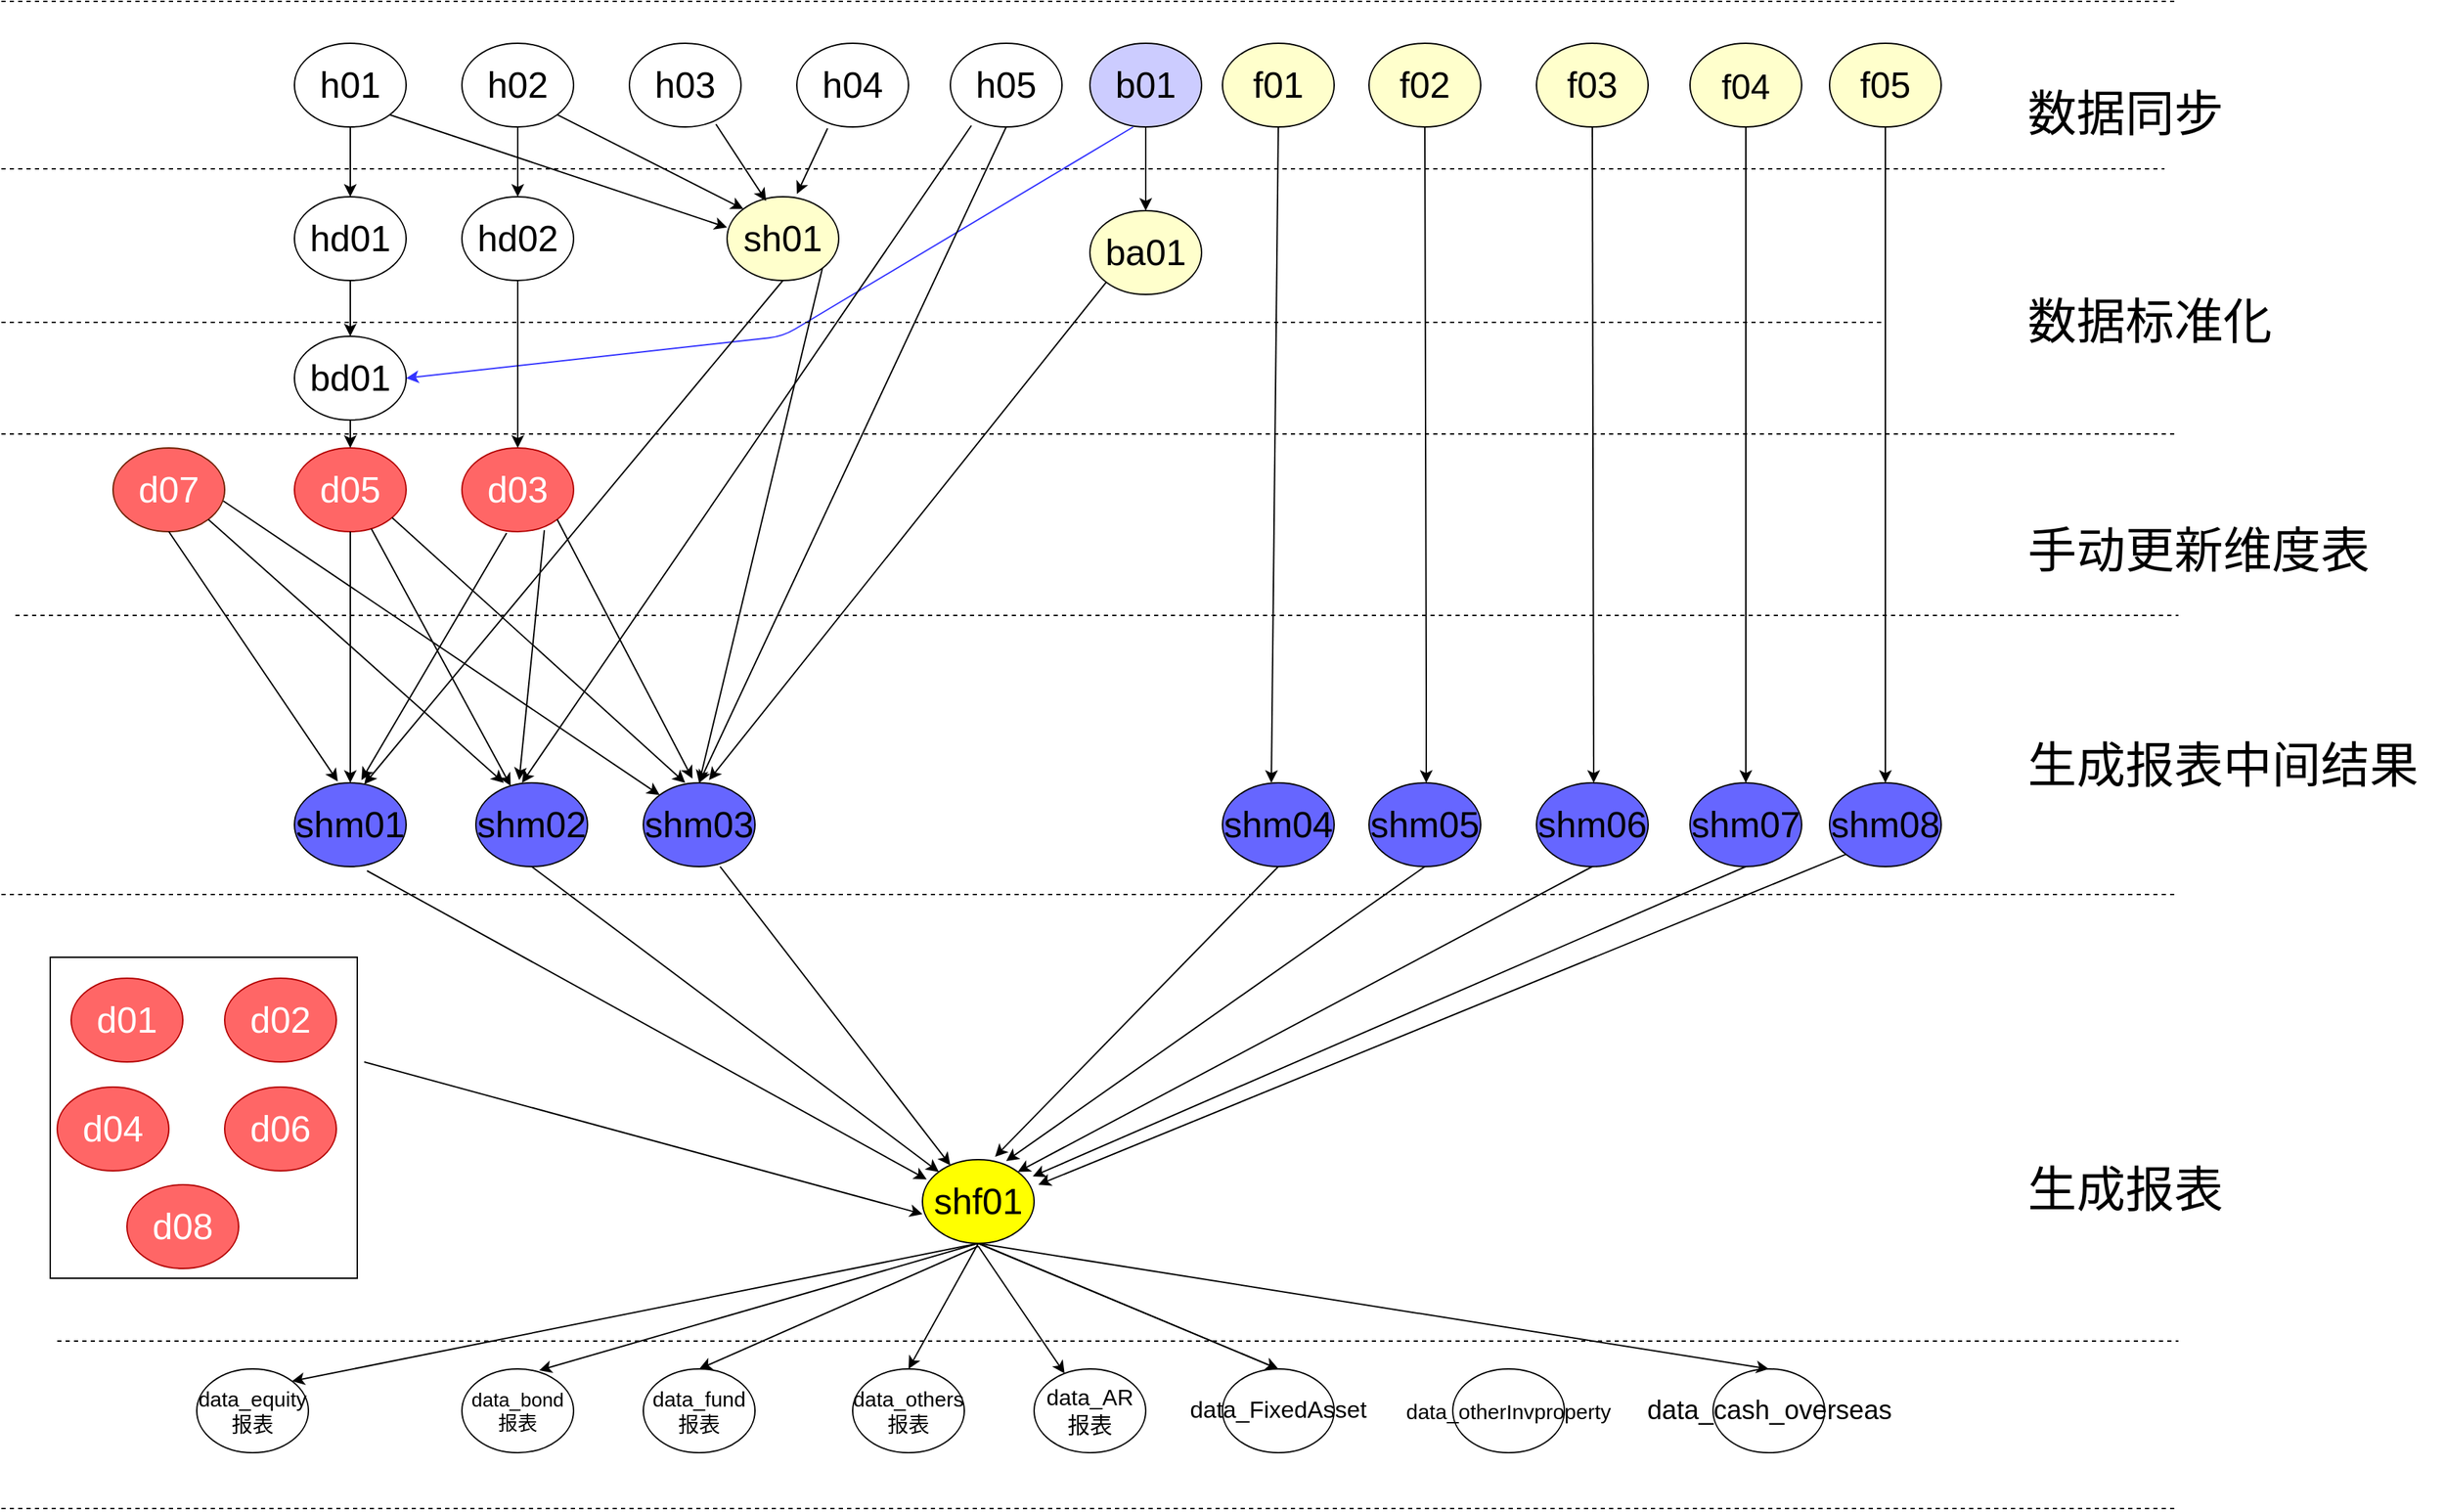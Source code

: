 <mxfile version="10.7.9" type="github"><diagram id="ga0EF6vtAQ1M35ck2pN2" name="Page-1"><mxGraphModel dx="2818" dy="1091" grid="1" gridSize="10" guides="1" tooltips="1" connect="1" arrows="1" fold="1" page="1" pageScale="1" pageWidth="827" pageHeight="1169" math="0" shadow="0"><root><mxCell id="0"/><mxCell id="1" parent="0"/><mxCell id="jZvK5o2I_GTkkqEvWpfr-1" value="" style="rounded=0;whiteSpace=wrap;html=1;strokeWidth=1;" vertex="1" parent="1"><mxGeometry x="-405" y="725" width="220" height="230" as="geometry"/></mxCell><mxCell id="jZvK5o2I_GTkkqEvWpfr-2" value="&lt;font style=&quot;font-size: 26px&quot;&gt;h04&lt;/font&gt;" style="ellipse;whiteSpace=wrap;html=1;" vertex="1" parent="1"><mxGeometry x="130" y="70" width="80" height="60" as="geometry"/></mxCell><mxCell id="jZvK5o2I_GTkkqEvWpfr-3" value="&lt;font style=&quot;font-size: 26px&quot;&gt;h01&lt;/font&gt;" style="ellipse;whiteSpace=wrap;html=1;strokeWidth=1;" vertex="1" parent="1"><mxGeometry x="-230" y="70" width="80" height="60" as="geometry"/></mxCell><mxCell id="jZvK5o2I_GTkkqEvWpfr-4" value="&lt;font style=&quot;font-size: 26px&quot;&gt;h02&lt;/font&gt;" style="ellipse;whiteSpace=wrap;html=1;strokeColor=#000000;strokeWidth=1;" vertex="1" parent="1"><mxGeometry x="-110" y="70" width="80" height="60" as="geometry"/></mxCell><mxCell id="jZvK5o2I_GTkkqEvWpfr-5" value="&lt;font style=&quot;font-size: 26px&quot;&gt;h03&lt;/font&gt;" style="ellipse;whiteSpace=wrap;html=1;" vertex="1" parent="1"><mxGeometry x="10" y="70" width="80" height="60" as="geometry"/></mxCell><mxCell id="jZvK5o2I_GTkkqEvWpfr-6" value="&lt;font style=&quot;font-size: 25px&quot;&gt;f04&lt;/font&gt;" style="ellipse;whiteSpace=wrap;html=1;fillColor=#FFFFCC;" vertex="1" parent="1"><mxGeometry x="770" y="70" width="80" height="60" as="geometry"/></mxCell><mxCell id="jZvK5o2I_GTkkqEvWpfr-7" value="&lt;font style=&quot;font-size: 26px&quot;&gt;f03&lt;/font&gt;" style="ellipse;whiteSpace=wrap;html=1;fillColor=#FFFFCC;" vertex="1" parent="1"><mxGeometry x="660" y="70" width="80" height="60" as="geometry"/></mxCell><mxCell id="jZvK5o2I_GTkkqEvWpfr-8" value="&lt;font style=&quot;font-size: 26px&quot;&gt;f02&lt;/font&gt;" style="ellipse;whiteSpace=wrap;html=1;fillColor=#FFFFCC;" vertex="1" parent="1"><mxGeometry x="540" y="70" width="80" height="60" as="geometry"/></mxCell><mxCell id="jZvK5o2I_GTkkqEvWpfr-9" value="&lt;font style=&quot;font-size: 26px&quot;&gt;f01&lt;/font&gt;" style="ellipse;whiteSpace=wrap;html=1;fillColor=#FFFFCC;" vertex="1" parent="1"><mxGeometry x="435" y="70" width="80" height="60" as="geometry"/></mxCell><mxCell id="jZvK5o2I_GTkkqEvWpfr-10" value="&lt;font style=&quot;font-size: 26px&quot;&gt;h05&lt;/font&gt;" style="ellipse;whiteSpace=wrap;html=1;" vertex="1" parent="1"><mxGeometry x="240" y="70" width="80" height="60" as="geometry"/></mxCell><mxCell id="jZvK5o2I_GTkkqEvWpfr-11" value="&lt;font style=&quot;font-size: 26px&quot;&gt;f05&lt;/font&gt;" style="ellipse;whiteSpace=wrap;html=1;fillColor=#FFFFCC;" vertex="1" parent="1"><mxGeometry x="870" y="70" width="80" height="60" as="geometry"/></mxCell><mxCell id="jZvK5o2I_GTkkqEvWpfr-12" value="&lt;font style=&quot;font-size: 26px&quot;&gt;hd01&lt;/font&gt;" style="ellipse;whiteSpace=wrap;html=1;" vertex="1" parent="1"><mxGeometry x="-230" y="180" width="80" height="60" as="geometry"/></mxCell><mxCell id="jZvK5o2I_GTkkqEvWpfr-13" value="&lt;font style=&quot;font-size: 26px&quot;&gt;hd02&lt;/font&gt;" style="ellipse;whiteSpace=wrap;html=1;" vertex="1" parent="1"><mxGeometry x="-110" y="180" width="80" height="60" as="geometry"/></mxCell><mxCell id="jZvK5o2I_GTkkqEvWpfr-14" value="&lt;font style=&quot;font-size: 26px&quot;&gt;b01&lt;/font&gt;" style="ellipse;whiteSpace=wrap;html=1;fillColor=#CCCCFF;" vertex="1" parent="1"><mxGeometry x="340" y="70" width="80" height="60" as="geometry"/></mxCell><mxCell id="jZvK5o2I_GTkkqEvWpfr-15" value="&lt;font style=&quot;font-size: 26px&quot;&gt;ba01&lt;/font&gt;" style="ellipse;whiteSpace=wrap;html=1;fillColor=#FFFFCC;" vertex="1" parent="1"><mxGeometry x="340" y="190" width="80" height="60" as="geometry"/></mxCell><mxCell id="jZvK5o2I_GTkkqEvWpfr-16" value="&lt;font style=&quot;font-size: 26px&quot;&gt;shm05&lt;/font&gt;" style="ellipse;whiteSpace=wrap;html=1;fillColor=#6666FF;" vertex="1" parent="1"><mxGeometry x="540" y="600" width="80" height="60" as="geometry"/></mxCell><mxCell id="jZvK5o2I_GTkkqEvWpfr-17" value="&lt;font style=&quot;font-size: 26px&quot;&gt;shm04&lt;/font&gt;" style="ellipse;whiteSpace=wrap;html=1;fillColor=#6666FF;" vertex="1" parent="1"><mxGeometry x="435" y="600" width="80" height="60" as="geometry"/></mxCell><mxCell id="jZvK5o2I_GTkkqEvWpfr-18" value="&lt;font style=&quot;font-size: 26px&quot;&gt;shm03&lt;/font&gt;" style="ellipse;whiteSpace=wrap;html=1;fillColor=#6666FF;" vertex="1" parent="1"><mxGeometry x="20" y="600" width="80" height="60" as="geometry"/></mxCell><mxCell id="jZvK5o2I_GTkkqEvWpfr-19" value="&lt;font style=&quot;font-size: 26px&quot;&gt;shm02&lt;/font&gt;" style="ellipse;whiteSpace=wrap;html=1;fillColor=#6666FF;" vertex="1" parent="1"><mxGeometry x="-100" y="600" width="80" height="60" as="geometry"/></mxCell><mxCell id="jZvK5o2I_GTkkqEvWpfr-20" value="&lt;font style=&quot;font-size: 26px&quot;&gt;shm01&lt;/font&gt;" style="ellipse;whiteSpace=wrap;html=1;fillColor=#6666FF;" vertex="1" parent="1"><mxGeometry x="-230" y="600" width="80" height="60" as="geometry"/></mxCell><mxCell id="jZvK5o2I_GTkkqEvWpfr-21" value="&lt;font style=&quot;font-size: 26px&quot;&gt;shm08&lt;/font&gt;" style="ellipse;whiteSpace=wrap;html=1;fillColor=#6666FF;" vertex="1" parent="1"><mxGeometry x="870" y="600" width="80" height="60" as="geometry"/></mxCell><mxCell id="jZvK5o2I_GTkkqEvWpfr-22" value="&lt;font style=&quot;font-size: 26px&quot;&gt;shm07&lt;/font&gt;" style="ellipse;whiteSpace=wrap;html=1;fillColor=#6666FF;" vertex="1" parent="1"><mxGeometry x="770" y="600" width="80" height="60" as="geometry"/></mxCell><mxCell id="jZvK5o2I_GTkkqEvWpfr-23" value="&lt;font style=&quot;font-size: 26px&quot;&gt;shm06&lt;/font&gt;" style="ellipse;whiteSpace=wrap;html=1;fillColor=#6666FF;" vertex="1" parent="1"><mxGeometry x="660" y="600" width="80" height="60" as="geometry"/></mxCell><mxCell id="jZvK5o2I_GTkkqEvWpfr-24" value="&lt;font style=&quot;font-size: 26px&quot;&gt;shf01&lt;/font&gt;" style="ellipse;whiteSpace=wrap;html=1;strokeColor=#000000;fillColor=#FFFF00;" vertex="1" parent="1"><mxGeometry x="220" y="870" width="80" height="60" as="geometry"/></mxCell><mxCell id="jZvK5o2I_GTkkqEvWpfr-25" value="" style="endArrow=classic;html=1;exitX=0.5;exitY=1;exitDx=0;exitDy=0;" edge="1" parent="1" source="jZvK5o2I_GTkkqEvWpfr-3" target="jZvK5o2I_GTkkqEvWpfr-12"><mxGeometry width="50" height="50" relative="1" as="geometry"><mxPoint x="-230" y="740" as="sourcePoint"/><mxPoint x="-180" y="690" as="targetPoint"/></mxGeometry></mxCell><mxCell id="jZvK5o2I_GTkkqEvWpfr-26" value="" style="endArrow=classic;html=1;exitX=0.5;exitY=1;exitDx=0;exitDy=0;entryX=0.5;entryY=0;entryDx=0;entryDy=0;" edge="1" parent="1" source="jZvK5o2I_GTkkqEvWpfr-4" target="jZvK5o2I_GTkkqEvWpfr-13"><mxGeometry width="50" height="50" relative="1" as="geometry"><mxPoint x="-20" y="220" as="sourcePoint"/><mxPoint x="30" y="170" as="targetPoint"/></mxGeometry></mxCell><mxCell id="jZvK5o2I_GTkkqEvWpfr-27" value="" style="endArrow=classic;html=1;exitX=0.65;exitY=1.05;exitDx=0;exitDy=0;exitPerimeter=0;entryX=0.038;entryY=0.236;entryDx=0;entryDy=0;entryPerimeter=0;" edge="1" parent="1" source="jZvK5o2I_GTkkqEvWpfr-20" target="jZvK5o2I_GTkkqEvWpfr-24"><mxGeometry width="50" height="50" relative="1" as="geometry"><mxPoint x="-230" y="740" as="sourcePoint"/><mxPoint x="-180" y="690" as="targetPoint"/></mxGeometry></mxCell><mxCell id="jZvK5o2I_GTkkqEvWpfr-28" value="" style="endArrow=classic;html=1;exitX=0.5;exitY=1;exitDx=0;exitDy=0;entryX=0;entryY=0;entryDx=0;entryDy=0;" edge="1" parent="1" source="jZvK5o2I_GTkkqEvWpfr-19" target="jZvK5o2I_GTkkqEvWpfr-24"><mxGeometry width="50" height="50" relative="1" as="geometry"><mxPoint x="-230" y="740" as="sourcePoint"/><mxPoint x="-180" y="690" as="targetPoint"/></mxGeometry></mxCell><mxCell id="jZvK5o2I_GTkkqEvWpfr-29" value="" style="endArrow=classic;html=1;" edge="1" parent="1" target="jZvK5o2I_GTkkqEvWpfr-24"><mxGeometry width="50" height="50" relative="1" as="geometry"><mxPoint x="75" y="660" as="sourcePoint"/><mxPoint x="-180" y="690" as="targetPoint"/></mxGeometry></mxCell><mxCell id="jZvK5o2I_GTkkqEvWpfr-30" value="&lt;font style=&quot;font-size: 26px&quot;&gt;d07&lt;/font&gt;" style="ellipse;whiteSpace=wrap;html=1;fillColor=#FF6666;strokeColor=#6D1F00;fontColor=#ffffff;" vertex="1" parent="1"><mxGeometry x="-360" y="360" width="80" height="60" as="geometry"/></mxCell><mxCell id="jZvK5o2I_GTkkqEvWpfr-31" value="&lt;font style=&quot;font-size: 26px&quot;&gt;sh01&lt;/font&gt;" style="ellipse;whiteSpace=wrap;html=1;fillColor=#FFFFCC;" vertex="1" parent="1"><mxGeometry x="80" y="180" width="80" height="60" as="geometry"/></mxCell><mxCell id="jZvK5o2I_GTkkqEvWpfr-32" value="&lt;font style=&quot;font-size: 26px&quot;&gt;bd01&lt;/font&gt;" style="ellipse;whiteSpace=wrap;html=1;" vertex="1" parent="1"><mxGeometry x="-230" y="280" width="80" height="60" as="geometry"/></mxCell><mxCell id="jZvK5o2I_GTkkqEvWpfr-33" value="&lt;font style=&quot;font-size: 26px&quot;&gt;d05&lt;/font&gt;" style="ellipse;whiteSpace=wrap;html=1;fillColor=#FF6666;strokeColor=#B20000;fontColor=#ffffff;" vertex="1" parent="1"><mxGeometry x="-230" y="360" width="80" height="60" as="geometry"/></mxCell><mxCell id="jZvK5o2I_GTkkqEvWpfr-34" value="" style="endArrow=classic;html=1;exitX=0.5;exitY=1;exitDx=0;exitDy=0;" edge="1" parent="1" source="jZvK5o2I_GTkkqEvWpfr-32" target="jZvK5o2I_GTkkqEvWpfr-33"><mxGeometry width="50" height="50" relative="1" as="geometry"><mxPoint x="-340" y="740" as="sourcePoint"/><mxPoint x="-290" y="690" as="targetPoint"/></mxGeometry></mxCell><mxCell id="jZvK5o2I_GTkkqEvWpfr-35" value="&lt;font style=&quot;font-size: 26px&quot;&gt;d03&lt;/font&gt;" style="ellipse;whiteSpace=wrap;html=1;fillColor=#FF6666;strokeColor=#B20000;fontColor=#ffffff;" vertex="1" parent="1"><mxGeometry x="-110" y="360" width="80" height="60" as="geometry"/></mxCell><mxCell id="jZvK5o2I_GTkkqEvWpfr-36" value="" style="endArrow=classic;html=1;exitX=0.5;exitY=1;exitDx=0;exitDy=0;entryX=0.388;entryY=-0.017;entryDx=0;entryDy=0;entryPerimeter=0;" edge="1" parent="1" source="jZvK5o2I_GTkkqEvWpfr-30" target="jZvK5o2I_GTkkqEvWpfr-20"><mxGeometry width="50" height="50" relative="1" as="geometry"><mxPoint x="-370" y="540" as="sourcePoint"/><mxPoint x="-200" y="590" as="targetPoint"/></mxGeometry></mxCell><mxCell id="jZvK5o2I_GTkkqEvWpfr-37" value="" style="endArrow=classic;html=1;exitX=1;exitY=1;exitDx=0;exitDy=0;entryX=0.25;entryY=0;entryDx=0;entryDy=0;entryPerimeter=0;" edge="1" parent="1" source="jZvK5o2I_GTkkqEvWpfr-30" target="jZvK5o2I_GTkkqEvWpfr-19"><mxGeometry width="50" height="50" relative="1" as="geometry"><mxPoint x="-240" y="490" as="sourcePoint"/><mxPoint x="-320" y="950" as="targetPoint"/></mxGeometry></mxCell><mxCell id="jZvK5o2I_GTkkqEvWpfr-38" value="" style="endArrow=classic;html=1;exitX=0.988;exitY=0.633;exitDx=0;exitDy=0;exitPerimeter=0;entryX=0;entryY=0;entryDx=0;entryDy=0;" edge="1" parent="1" source="jZvK5o2I_GTkkqEvWpfr-30" target="jZvK5o2I_GTkkqEvWpfr-18"><mxGeometry width="50" height="50" relative="1" as="geometry"><mxPoint x="-130" y="470" as="sourcePoint"/><mxPoint x="-320" y="950" as="targetPoint"/></mxGeometry></mxCell><mxCell id="jZvK5o2I_GTkkqEvWpfr-39" value="" style="endArrow=classic;html=1;exitX=0.5;exitY=1;exitDx=0;exitDy=0;entryX=0.5;entryY=0;entryDx=0;entryDy=0;" edge="1" parent="1" source="jZvK5o2I_GTkkqEvWpfr-33" target="jZvK5o2I_GTkkqEvWpfr-20"><mxGeometry width="50" height="50" relative="1" as="geometry"><mxPoint x="-230" y="550" as="sourcePoint"/><mxPoint x="-320" y="950" as="targetPoint"/></mxGeometry></mxCell><mxCell id="jZvK5o2I_GTkkqEvWpfr-40" value="" style="endArrow=classic;html=1;" edge="1" parent="1" source="jZvK5o2I_GTkkqEvWpfr-33" target="jZvK5o2I_GTkkqEvWpfr-19"><mxGeometry width="50" height="50" relative="1" as="geometry"><mxPoint x="-169" y="429" as="sourcePoint"/><mxPoint x="-320" y="950" as="targetPoint"/></mxGeometry></mxCell><mxCell id="jZvK5o2I_GTkkqEvWpfr-41" value="" style="endArrow=classic;html=1;entryX=0.375;entryY=0;entryDx=0;entryDy=0;entryPerimeter=0;exitX=0.875;exitY=0.833;exitDx=0;exitDy=0;exitPerimeter=0;" edge="1" parent="1" source="jZvK5o2I_GTkkqEvWpfr-33" target="jZvK5o2I_GTkkqEvWpfr-18"><mxGeometry width="50" height="50" relative="1" as="geometry"><mxPoint x="-150" y="390" as="sourcePoint"/><mxPoint x="-320" y="950" as="targetPoint"/></mxGeometry></mxCell><mxCell id="jZvK5o2I_GTkkqEvWpfr-42" value="" style="endArrow=classic;html=1;exitX=0.4;exitY=1.017;exitDx=0;exitDy=0;exitPerimeter=0;entryX=0.6;entryY=-0.033;entryDx=0;entryDy=0;entryPerimeter=0;" edge="1" parent="1" source="jZvK5o2I_GTkkqEvWpfr-35" target="jZvK5o2I_GTkkqEvWpfr-20"><mxGeometry width="50" height="50" relative="1" as="geometry"><mxPoint x="-370" y="1000" as="sourcePoint"/><mxPoint x="-320" y="950" as="targetPoint"/></mxGeometry></mxCell><mxCell id="jZvK5o2I_GTkkqEvWpfr-43" value="" style="endArrow=classic;html=1;exitX=0.738;exitY=0.983;exitDx=0;exitDy=0;exitPerimeter=0;entryX=0.388;entryY=-0.033;entryDx=0;entryDy=0;entryPerimeter=0;" edge="1" parent="1" source="jZvK5o2I_GTkkqEvWpfr-35" target="jZvK5o2I_GTkkqEvWpfr-19"><mxGeometry width="50" height="50" relative="1" as="geometry"><mxPoint x="-370" y="1000" as="sourcePoint"/><mxPoint x="-320" y="950" as="targetPoint"/></mxGeometry></mxCell><mxCell id="jZvK5o2I_GTkkqEvWpfr-44" value="" style="endArrow=classic;html=1;entryX=1;entryY=0.5;entryDx=0;entryDy=0;strokeColor=#3333FF;" edge="1" parent="1" target="jZvK5o2I_GTkkqEvWpfr-32"><mxGeometry width="50" height="50" relative="1" as="geometry"><mxPoint x="371" y="130" as="sourcePoint"/><mxPoint x="-130" y="480" as="targetPoint"/><Array as="points"><mxPoint x="120" y="280"/></Array></mxGeometry></mxCell><mxCell id="jZvK5o2I_GTkkqEvWpfr-45" value="&lt;font style=&quot;font-size: 26px&quot;&gt;d01&lt;/font&gt;" style="ellipse;whiteSpace=wrap;html=1;fillColor=#FF6666;strokeColor=#B20000;fontColor=#ffffff;" vertex="1" parent="1"><mxGeometry x="-390" y="740" width="80" height="60" as="geometry"/></mxCell><mxCell id="jZvK5o2I_GTkkqEvWpfr-46" value="&lt;font style=&quot;font-size: 26px&quot;&gt;d04&lt;/font&gt;" style="ellipse;whiteSpace=wrap;html=1;fillColor=#FF6666;strokeColor=#B20000;fontColor=#ffffff;" vertex="1" parent="1"><mxGeometry x="-400" y="818" width="80" height="60" as="geometry"/></mxCell><mxCell id="jZvK5o2I_GTkkqEvWpfr-47" value="&lt;font style=&quot;font-size: 26px&quot;&gt;d02&lt;/font&gt;" style="ellipse;whiteSpace=wrap;html=1;fillColor=#FF6666;strokeColor=#B20000;fontColor=#ffffff;" vertex="1" parent="1"><mxGeometry x="-280" y="740" width="80" height="60" as="geometry"/></mxCell><mxCell id="jZvK5o2I_GTkkqEvWpfr-48" value="&lt;font style=&quot;font-size: 26px&quot;&gt;d06&lt;/font&gt;" style="ellipse;whiteSpace=wrap;html=1;fillColor=#FF6666;strokeColor=#B20000;fontColor=#ffffff;" vertex="1" parent="1"><mxGeometry x="-280" y="818" width="80" height="60" as="geometry"/></mxCell><mxCell id="jZvK5o2I_GTkkqEvWpfr-49" value="&lt;font style=&quot;font-size: 26px&quot;&gt;d08&lt;/font&gt;" style="ellipse;whiteSpace=wrap;html=1;fillColor=#FF6666;strokeColor=#B20000;fontColor=#ffffff;" vertex="1" parent="1"><mxGeometry x="-350" y="888" width="80" height="60" as="geometry"/></mxCell><mxCell id="jZvK5o2I_GTkkqEvWpfr-50" value="&lt;font style=&quot;font-size: 15px&quot;&gt;data_equity报表&lt;/font&gt;" style="ellipse;whiteSpace=wrap;html=1;" vertex="1" parent="1"><mxGeometry x="-300" y="1020" width="80" height="60" as="geometry"/></mxCell><mxCell id="jZvK5o2I_GTkkqEvWpfr-51" value="&lt;font style=&quot;font-size: 14px&quot;&gt;data_bond报表&lt;/font&gt;" style="ellipse;whiteSpace=wrap;html=1;" vertex="1" parent="1"><mxGeometry x="-110" y="1020" width="80" height="60" as="geometry"/></mxCell><mxCell id="jZvK5o2I_GTkkqEvWpfr-52" value="&lt;font style=&quot;font-size: 15px&quot;&gt;data_fund报表&lt;/font&gt;" style="ellipse;whiteSpace=wrap;html=1;" vertex="1" parent="1"><mxGeometry x="20" y="1020" width="80" height="60" as="geometry"/></mxCell><mxCell id="jZvK5o2I_GTkkqEvWpfr-53" value="&lt;font style=&quot;font-size: 15px&quot;&gt;data_others报表&lt;/font&gt;" style="ellipse;whiteSpace=wrap;html=1;" vertex="1" parent="1"><mxGeometry x="170" y="1020" width="80" height="60" as="geometry"/></mxCell><mxCell id="jZvK5o2I_GTkkqEvWpfr-54" value="&lt;font style=&quot;font-size: 16px&quot;&gt;data_AR报表&lt;/font&gt;" style="ellipse;whiteSpace=wrap;html=1;" vertex="1" parent="1"><mxGeometry x="300" y="1020" width="80" height="60" as="geometry"/></mxCell><mxCell id="jZvK5o2I_GTkkqEvWpfr-55" value="&lt;font style=&quot;font-size: 15px&quot;&gt;data_otherInvproperty&lt;/font&gt;" style="ellipse;whiteSpace=wrap;html=1;" vertex="1" parent="1"><mxGeometry x="600" y="1020" width="80" height="60" as="geometry"/></mxCell><mxCell id="jZvK5o2I_GTkkqEvWpfr-56" value="&lt;font style=&quot;font-size: 19px&quot;&gt;data_cash_overseas&lt;/font&gt;" style="ellipse;whiteSpace=wrap;html=1;" vertex="1" parent="1"><mxGeometry x="786.5" y="1020" width="80" height="60" as="geometry"/></mxCell><mxCell id="jZvK5o2I_GTkkqEvWpfr-57" value="" style="endArrow=classic;html=1;strokeColor=#000000;entryX=1;entryY=0;entryDx=0;entryDy=0;" edge="1" parent="1" target="jZvK5o2I_GTkkqEvWpfr-50"><mxGeometry width="50" height="50" relative="1" as="geometry"><mxPoint x="260" y="930" as="sourcePoint"/><mxPoint x="-320" y="1220" as="targetPoint"/></mxGeometry></mxCell><mxCell id="jZvK5o2I_GTkkqEvWpfr-58" value="" style="endArrow=classic;html=1;strokeColor=#000000;exitX=0.5;exitY=1;exitDx=0;exitDy=0;entryX=0.692;entryY=0.017;entryDx=0;entryDy=0;entryPerimeter=0;" edge="1" parent="1" source="jZvK5o2I_GTkkqEvWpfr-24" target="jZvK5o2I_GTkkqEvWpfr-51"><mxGeometry width="50" height="50" relative="1" as="geometry"><mxPoint x="-370" y="1270" as="sourcePoint"/><mxPoint x="-320" y="1220" as="targetPoint"/></mxGeometry></mxCell><mxCell id="jZvK5o2I_GTkkqEvWpfr-59" value="" style="endArrow=classic;html=1;strokeColor=#000000;entryX=0.5;entryY=0;entryDx=0;entryDy=0;" edge="1" parent="1" target="jZvK5o2I_GTkkqEvWpfr-52"><mxGeometry width="50" height="50" relative="1" as="geometry"><mxPoint x="260" y="932" as="sourcePoint"/><mxPoint x="-320" y="1220" as="targetPoint"/></mxGeometry></mxCell><mxCell id="jZvK5o2I_GTkkqEvWpfr-60" value="" style="endArrow=classic;html=1;strokeColor=#000000;exitX=0.5;exitY=1;exitDx=0;exitDy=0;entryX=0.5;entryY=0;entryDx=0;entryDy=0;" edge="1" parent="1" source="jZvK5o2I_GTkkqEvWpfr-24" target="jZvK5o2I_GTkkqEvWpfr-53"><mxGeometry width="50" height="50" relative="1" as="geometry"><mxPoint x="-370" y="1270" as="sourcePoint"/><mxPoint x="-320" y="1220" as="targetPoint"/></mxGeometry></mxCell><mxCell id="jZvK5o2I_GTkkqEvWpfr-61" value="" style="endArrow=classic;html=1;strokeColor=#000000;" edge="1" parent="1" target="jZvK5o2I_GTkkqEvWpfr-54"><mxGeometry width="50" height="50" relative="1" as="geometry"><mxPoint x="260" y="932" as="sourcePoint"/><mxPoint x="-320" y="1220" as="targetPoint"/></mxGeometry></mxCell><mxCell id="jZvK5o2I_GTkkqEvWpfr-62" value="" style="endArrow=classic;html=1;strokeColor=#000000;exitX=0.5;exitY=1;exitDx=0;exitDy=0;entryX=0.5;entryY=0;entryDx=0;entryDy=0;" edge="1" parent="1" source="jZvK5o2I_GTkkqEvWpfr-24" target="jZvK5o2I_GTkkqEvWpfr-85"><mxGeometry width="50" height="50" relative="1" as="geometry"><mxPoint x="-370" y="1270" as="sourcePoint"/><mxPoint x="-320" y="1220" as="targetPoint"/></mxGeometry></mxCell><mxCell id="jZvK5o2I_GTkkqEvWpfr-63" value="" style="endArrow=classic;html=1;strokeColor=#000000;entryX=0.5;entryY=0;entryDx=0;entryDy=0;" edge="1" parent="1" target="jZvK5o2I_GTkkqEvWpfr-56"><mxGeometry width="50" height="50" relative="1" as="geometry"><mxPoint x="260" y="930" as="sourcePoint"/><mxPoint x="-320" y="1220" as="targetPoint"/></mxGeometry></mxCell><mxCell id="jZvK5o2I_GTkkqEvWpfr-64" value="" style="endArrow=classic;html=1;exitX=0.5;exitY=1;exitDx=0;exitDy=0;entryX=0.5;entryY=0;entryDx=0;entryDy=0;" edge="1" parent="1" source="jZvK5o2I_GTkkqEvWpfr-13" target="jZvK5o2I_GTkkqEvWpfr-35"><mxGeometry width="50" height="50" relative="1" as="geometry"><mxPoint x="-110" y="840" as="sourcePoint"/><mxPoint x="-150" y="920" as="targetPoint"/></mxGeometry></mxCell><mxCell id="jZvK5o2I_GTkkqEvWpfr-65" value="" style="endArrow=classic;html=1;exitX=0.5;exitY=1;exitDx=0;exitDy=0;entryX=0.5;entryY=0;entryDx=0;entryDy=0;" edge="1" parent="1" source="jZvK5o2I_GTkkqEvWpfr-12" target="jZvK5o2I_GTkkqEvWpfr-32"><mxGeometry width="50" height="50" relative="1" as="geometry"><mxPoint x="-490" y="880" as="sourcePoint"/><mxPoint x="-190" y="270" as="targetPoint"/></mxGeometry></mxCell><mxCell id="jZvK5o2I_GTkkqEvWpfr-66" value="" style="endArrow=classic;html=1;exitX=0.5;exitY=1;exitDx=0;exitDy=0;entryX=0.5;entryY=0;entryDx=0;entryDy=0;" edge="1" parent="1" source="jZvK5o2I_GTkkqEvWpfr-14" target="jZvK5o2I_GTkkqEvWpfr-15"><mxGeometry width="50" height="50" relative="1" as="geometry"><mxPoint x="330" y="240" as="sourcePoint"/><mxPoint x="390" y="440" as="targetPoint"/></mxGeometry></mxCell><mxCell id="jZvK5o2I_GTkkqEvWpfr-67" value="" style="endArrow=classic;html=1;exitX=1;exitY=1;exitDx=0;exitDy=0;entryX=0;entryY=0.367;entryDx=0;entryDy=0;entryPerimeter=0;" edge="1" parent="1" source="jZvK5o2I_GTkkqEvWpfr-3" target="jZvK5o2I_GTkkqEvWpfr-31"><mxGeometry width="50" height="50" relative="1" as="geometry"><mxPoint x="150" y="350" as="sourcePoint"/><mxPoint x="200" y="300" as="targetPoint"/></mxGeometry></mxCell><mxCell id="jZvK5o2I_GTkkqEvWpfr-68" value="" style="endArrow=classic;html=1;exitX=1;exitY=1;exitDx=0;exitDy=0;entryX=0;entryY=0;entryDx=0;entryDy=0;" edge="1" parent="1" source="jZvK5o2I_GTkkqEvWpfr-4" target="jZvK5o2I_GTkkqEvWpfr-31"><mxGeometry width="50" height="50" relative="1" as="geometry"><mxPoint x="80" y="190" as="sourcePoint"/><mxPoint x="130" y="140" as="targetPoint"/></mxGeometry></mxCell><mxCell id="jZvK5o2I_GTkkqEvWpfr-69" value="" style="endArrow=classic;html=1;exitX=0.775;exitY=0.967;exitDx=0;exitDy=0;exitPerimeter=0;entryX=0.35;entryY=0.05;entryDx=0;entryDy=0;entryPerimeter=0;" edge="1" parent="1" source="jZvK5o2I_GTkkqEvWpfr-5" target="jZvK5o2I_GTkkqEvWpfr-31"><mxGeometry width="50" height="50" relative="1" as="geometry"><mxPoint x="200" y="210" as="sourcePoint"/><mxPoint x="101" y="179" as="targetPoint"/></mxGeometry></mxCell><mxCell id="jZvK5o2I_GTkkqEvWpfr-70" value="" style="endArrow=classic;html=1;exitX=0.5;exitY=1;exitDx=0;exitDy=0;entryX=0.625;entryY=0.017;entryDx=0;entryDy=0;entryPerimeter=0;" edge="1" parent="1" source="jZvK5o2I_GTkkqEvWpfr-31" target="jZvK5o2I_GTkkqEvWpfr-20"><mxGeometry width="50" height="50" relative="1" as="geometry"><mxPoint y="470" as="sourcePoint"/><mxPoint x="50" y="420" as="targetPoint"/></mxGeometry></mxCell><mxCell id="jZvK5o2I_GTkkqEvWpfr-71" value="" style="endArrow=classic;html=1;entryX=0.5;entryY=0;entryDx=0;entryDy=0;exitX=1;exitY=1;exitDx=0;exitDy=0;" edge="1" parent="1" source="jZvK5o2I_GTkkqEvWpfr-31" target="jZvK5o2I_GTkkqEvWpfr-18"><mxGeometry width="50" height="50" relative="1" as="geometry"><mxPoint x="120" y="240" as="sourcePoint"/><mxPoint x="50" y="600" as="targetPoint"/></mxGeometry></mxCell><mxCell id="jZvK5o2I_GTkkqEvWpfr-72" value="" style="endArrow=classic;html=1;exitX=0;exitY=1;exitDx=0;exitDy=0;entryX=0.588;entryY=-0.033;entryDx=0;entryDy=0;entryPerimeter=0;" edge="1" parent="1" source="jZvK5o2I_GTkkqEvWpfr-15" target="jZvK5o2I_GTkkqEvWpfr-18"><mxGeometry width="50" height="50" relative="1" as="geometry"><mxPoint x="210" y="500" as="sourcePoint"/><mxPoint x="260" y="450" as="targetPoint"/></mxGeometry></mxCell><mxCell id="jZvK5o2I_GTkkqEvWpfr-73" value="" style="endArrow=classic;html=1;exitX=0.5;exitY=1;exitDx=0;exitDy=0;entryX=0.5;entryY=0;entryDx=0;entryDy=0;" edge="1" parent="1" source="jZvK5o2I_GTkkqEvWpfr-10" target="jZvK5o2I_GTkkqEvWpfr-18"><mxGeometry width="50" height="50" relative="1" as="geometry"><mxPoint x="160" y="410" as="sourcePoint"/><mxPoint x="210" y="360" as="targetPoint"/></mxGeometry></mxCell><mxCell id="jZvK5o2I_GTkkqEvWpfr-74" value="" style="endArrow=classic;html=1;exitX=0.188;exitY=0.983;exitDx=0;exitDy=0;exitPerimeter=0;entryX=0.413;entryY=0;entryDx=0;entryDy=0;entryPerimeter=0;" edge="1" parent="1" source="jZvK5o2I_GTkkqEvWpfr-10" target="jZvK5o2I_GTkkqEvWpfr-19"><mxGeometry width="50" height="50" relative="1" as="geometry"><mxPoint x="20" y="530" as="sourcePoint"/><mxPoint x="70" y="480" as="targetPoint"/></mxGeometry></mxCell><mxCell id="jZvK5o2I_GTkkqEvWpfr-75" value="" style="endArrow=classic;html=1;exitX=0.5;exitY=1;exitDx=0;exitDy=0;entryX=0.65;entryY=-0.033;entryDx=0;entryDy=0;entryPerimeter=0;" edge="1" parent="1" source="jZvK5o2I_GTkkqEvWpfr-17" target="jZvK5o2I_GTkkqEvWpfr-24"><mxGeometry width="50" height="50" relative="1" as="geometry"><mxPoint x="300" y="770" as="sourcePoint"/><mxPoint x="350" y="720" as="targetPoint"/></mxGeometry></mxCell><mxCell id="jZvK5o2I_GTkkqEvWpfr-76" value="" style="endArrow=classic;html=1;exitX=0.5;exitY=1;exitDx=0;exitDy=0;" edge="1" parent="1" source="jZvK5o2I_GTkkqEvWpfr-16"><mxGeometry width="50" height="50" relative="1" as="geometry"><mxPoint x="460" y="890" as="sourcePoint"/><mxPoint x="280" y="871" as="targetPoint"/></mxGeometry></mxCell><mxCell id="jZvK5o2I_GTkkqEvWpfr-77" value="" style="endArrow=classic;html=1;exitX=0.5;exitY=1;exitDx=0;exitDy=0;entryX=1;entryY=0;entryDx=0;entryDy=0;" edge="1" parent="1" source="jZvK5o2I_GTkkqEvWpfr-23" target="jZvK5o2I_GTkkqEvWpfr-24"><mxGeometry width="50" height="50" relative="1" as="geometry"><mxPoint x="560" y="830" as="sourcePoint"/><mxPoint x="610" y="780" as="targetPoint"/></mxGeometry></mxCell><mxCell id="jZvK5o2I_GTkkqEvWpfr-78" value="" style="endArrow=classic;html=1;exitX=0.5;exitY=1;exitDx=0;exitDy=0;entryX=0.988;entryY=0.2;entryDx=0;entryDy=0;entryPerimeter=0;" edge="1" parent="1" source="jZvK5o2I_GTkkqEvWpfr-22" target="jZvK5o2I_GTkkqEvWpfr-24"><mxGeometry width="50" height="50" relative="1" as="geometry"><mxPoint x="-380" y="1270" as="sourcePoint"/><mxPoint x="-330" y="1220" as="targetPoint"/></mxGeometry></mxCell><mxCell id="jZvK5o2I_GTkkqEvWpfr-79" value="" style="endArrow=classic;html=1;exitX=0;exitY=1;exitDx=0;exitDy=0;entryX=1.038;entryY=0.3;entryDx=0;entryDy=0;entryPerimeter=0;" edge="1" parent="1" source="jZvK5o2I_GTkkqEvWpfr-21" target="jZvK5o2I_GTkkqEvWpfr-24"><mxGeometry width="50" height="50" relative="1" as="geometry"><mxPoint x="600" y="950" as="sourcePoint"/><mxPoint x="650" y="900" as="targetPoint"/></mxGeometry></mxCell><mxCell id="jZvK5o2I_GTkkqEvWpfr-80" value="" style="endArrow=classic;html=1;exitX=0.5;exitY=1;exitDx=0;exitDy=0;" edge="1" parent="1" source="jZvK5o2I_GTkkqEvWpfr-9"><mxGeometry width="50" height="50" relative="1" as="geometry"><mxPoint x="600" y="320" as="sourcePoint"/><mxPoint x="470" y="600" as="targetPoint"/></mxGeometry></mxCell><mxCell id="jZvK5o2I_GTkkqEvWpfr-81" value="" style="endArrow=classic;html=1;exitX=0.5;exitY=1;exitDx=0;exitDy=0;" edge="1" parent="1" source="jZvK5o2I_GTkkqEvWpfr-8"><mxGeometry width="50" height="50" relative="1" as="geometry"><mxPoint x="580" y="140" as="sourcePoint"/><mxPoint x="581" y="600" as="targetPoint"/><Array as="points"><mxPoint x="581" y="540"/></Array></mxGeometry></mxCell><mxCell id="jZvK5o2I_GTkkqEvWpfr-82" value="" style="endArrow=classic;html=1;exitX=0.5;exitY=1;exitDx=0;exitDy=0;" edge="1" parent="1" source="jZvK5o2I_GTkkqEvWpfr-7"><mxGeometry width="50" height="50" relative="1" as="geometry"><mxPoint x="630" y="390" as="sourcePoint"/><mxPoint x="701" y="600" as="targetPoint"/></mxGeometry></mxCell><mxCell id="jZvK5o2I_GTkkqEvWpfr-83" value="" style="endArrow=classic;html=1;exitX=0.5;exitY=1;exitDx=0;exitDy=0;" edge="1" parent="1" source="jZvK5o2I_GTkkqEvWpfr-6"><mxGeometry width="50" height="50" relative="1" as="geometry"><mxPoint x="880" y="480" as="sourcePoint"/><mxPoint x="810" y="600" as="targetPoint"/></mxGeometry></mxCell><mxCell id="jZvK5o2I_GTkkqEvWpfr-84" value="" style="endArrow=classic;html=1;exitX=0.5;exitY=1;exitDx=0;exitDy=0;entryX=0.5;entryY=0;entryDx=0;entryDy=0;" edge="1" parent="1" source="jZvK5o2I_GTkkqEvWpfr-11" target="jZvK5o2I_GTkkqEvWpfr-21"><mxGeometry width="50" height="50" relative="1" as="geometry"><mxPoint x="940" y="520" as="sourcePoint"/><mxPoint x="990" y="470" as="targetPoint"/></mxGeometry></mxCell><mxCell id="jZvK5o2I_GTkkqEvWpfr-85" value="&lt;font style=&quot;font-size: 17px&quot;&gt;data_FixedAsset&lt;/font&gt;" style="ellipse;whiteSpace=wrap;html=1;" vertex="1" parent="1"><mxGeometry x="435" y="1020" width="80" height="60" as="geometry"/></mxCell><mxCell id="jZvK5o2I_GTkkqEvWpfr-86" value="" style="endArrow=classic;html=1;strokeColor=#000000;entryX=0.5;entryY=0;entryDx=0;entryDy=0;" edge="1" parent="1" target="jZvK5o2I_GTkkqEvWpfr-85"><mxGeometry width="50" height="50" relative="1" as="geometry"><mxPoint x="260" y="930.0" as="sourcePoint"/><mxPoint x="610.571" y="1139.429" as="targetPoint"/></mxGeometry></mxCell><mxCell id="jZvK5o2I_GTkkqEvWpfr-87" value="" style="endArrow=classic;html=1;entryX=0.625;entryY=-0.033;entryDx=0;entryDy=0;entryPerimeter=0;exitX=0.275;exitY=1.017;exitDx=0;exitDy=0;exitPerimeter=0;" edge="1" parent="1" source="jZvK5o2I_GTkkqEvWpfr-2" target="jZvK5o2I_GTkkqEvWpfr-31"><mxGeometry width="50" height="50" relative="1" as="geometry"><mxPoint x="190" y="70" as="sourcePoint"/><mxPoint x="240" y="20" as="targetPoint"/></mxGeometry></mxCell><mxCell id="jZvK5o2I_GTkkqEvWpfr-88" value="" style="endArrow=classic;html=1;exitX=1;exitY=1;exitDx=0;exitDy=0;entryX=0.44;entryY=-0.05;entryDx=0;entryDy=0;entryPerimeter=0;" edge="1" parent="1" source="jZvK5o2I_GTkkqEvWpfr-35" target="jZvK5o2I_GTkkqEvWpfr-18"><mxGeometry width="50" height="50" relative="1" as="geometry"><mxPoint x="-30" y="470" as="sourcePoint"/><mxPoint x="50" y="590" as="targetPoint"/></mxGeometry></mxCell><mxCell id="jZvK5o2I_GTkkqEvWpfr-89" value="" style="endArrow=none;dashed=1;html=1;fillColor=#ffcd28;strokeColor=#000000;gradientColor=#ffa500;" edge="1" parent="1"><mxGeometry width="50" height="50" relative="1" as="geometry"><mxPoint x="-440" y="160" as="sourcePoint"/><mxPoint x="1110" y="160" as="targetPoint"/></mxGeometry></mxCell><mxCell id="jZvK5o2I_GTkkqEvWpfr-90" value="" style="endArrow=none;dashed=1;html=1;" edge="1" parent="1"><mxGeometry width="50" height="50" relative="1" as="geometry"><mxPoint x="-440" y="270" as="sourcePoint"/><mxPoint x="910" y="270" as="targetPoint"/></mxGeometry></mxCell><mxCell id="jZvK5o2I_GTkkqEvWpfr-91" value="" style="endArrow=none;dashed=1;html=1;" edge="1" parent="1"><mxGeometry width="50" height="50" relative="1" as="geometry"><mxPoint x="-440" y="350" as="sourcePoint"/><mxPoint x="1120" y="350" as="targetPoint"/></mxGeometry></mxCell><mxCell id="jZvK5o2I_GTkkqEvWpfr-92" value="" style="endArrow=none;dashed=1;html=1;" edge="1" parent="1"><mxGeometry width="50" height="50" relative="1" as="geometry"><mxPoint x="-430" y="480" as="sourcePoint"/><mxPoint x="1120" y="480" as="targetPoint"/></mxGeometry></mxCell><mxCell id="jZvK5o2I_GTkkqEvWpfr-93" value="" style="endArrow=none;dashed=1;html=1;" edge="1" parent="1"><mxGeometry width="50" height="50" relative="1" as="geometry"><mxPoint x="-440" y="680" as="sourcePoint"/><mxPoint x="1120" y="680" as="targetPoint"/></mxGeometry></mxCell><mxCell id="jZvK5o2I_GTkkqEvWpfr-94" value="" style="endArrow=none;dashed=1;html=1;" edge="1" parent="1"><mxGeometry width="50" height="50" relative="1" as="geometry"><mxPoint x="-400" y="1000" as="sourcePoint"/><mxPoint x="1120" y="1000" as="targetPoint"/></mxGeometry></mxCell><mxCell id="jZvK5o2I_GTkkqEvWpfr-95" value="" style="endArrow=none;dashed=1;html=1;strokeColor=#000000;" edge="1" parent="1"><mxGeometry width="50" height="50" relative="1" as="geometry"><mxPoint x="-440" y="40" as="sourcePoint"/><mxPoint x="1120" y="40" as="targetPoint"/></mxGeometry></mxCell><mxCell id="jZvK5o2I_GTkkqEvWpfr-96" value="&lt;font style=&quot;font-size: 35px&quot;&gt;数据同步&lt;/font&gt;" style="text;html=1;resizable=0;points=[];autosize=1;align=left;verticalAlign=top;spacingTop=-4;strokeWidth=11;" vertex="1" parent="1"><mxGeometry x="1010" y="97" width="160" height="20" as="geometry"/></mxCell><mxCell id="jZvK5o2I_GTkkqEvWpfr-97" value="&lt;font style=&quot;font-size: 35px&quot;&gt;手动更新维度表&lt;/font&gt;" style="text;html=1;resizable=0;points=[];autosize=1;align=left;verticalAlign=top;spacingTop=-4;" vertex="1" parent="1"><mxGeometry x="1010" y="410" width="260" height="20" as="geometry"/></mxCell><mxCell id="jZvK5o2I_GTkkqEvWpfr-98" value="&lt;font style=&quot;font-size: 35px&quot;&gt;生成报表中间结果&lt;/font&gt;" style="text;html=1;resizable=0;points=[];autosize=1;align=left;verticalAlign=top;spacingTop=-4;" vertex="1" parent="1"><mxGeometry x="1010" y="564" width="300" height="20" as="geometry"/></mxCell><mxCell id="jZvK5o2I_GTkkqEvWpfr-99" value="" style="endArrow=none;dashed=1;html=1;strokeColor=#000000;" edge="1" parent="1"><mxGeometry width="50" height="50" relative="1" as="geometry"><mxPoint x="-440" y="1120" as="sourcePoint"/><mxPoint x="1120" y="1120" as="targetPoint"/></mxGeometry></mxCell><mxCell id="jZvK5o2I_GTkkqEvWpfr-100" value="&lt;font style=&quot;font-size: 35px&quot;&gt;生成报表&lt;/font&gt;" style="text;html=1;resizable=0;points=[];autosize=1;align=left;verticalAlign=top;spacingTop=-4;" vertex="1" parent="1"><mxGeometry x="1010" y="868" width="160" height="20" as="geometry"/></mxCell><mxCell id="jZvK5o2I_GTkkqEvWpfr-101" value="" style="endArrow=classic;html=1;strokeColor=#000000;" edge="1" parent="1"><mxGeometry width="50" height="50" relative="1" as="geometry"><mxPoint x="-180" y="800" as="sourcePoint"/><mxPoint x="220" y="909" as="targetPoint"/></mxGeometry></mxCell><mxCell id="jZvK5o2I_GTkkqEvWpfr-102" value="&lt;font style=&quot;font-size: 35px&quot;&gt;数据标准化&lt;/font&gt;" style="text;html=1;resizable=0;points=[];autosize=1;align=left;verticalAlign=top;spacingTop=-4;" vertex="1" parent="1"><mxGeometry x="1010" y="246" width="190" height="20" as="geometry"/></mxCell></root></mxGraphModel></diagram></mxfile>